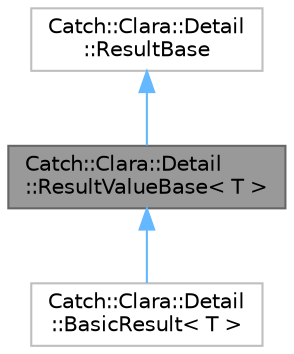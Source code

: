 digraph "Catch::Clara::Detail::ResultValueBase&lt; T &gt;"
{
 // LATEX_PDF_SIZE
  bgcolor="transparent";
  edge [fontname=Helvetica,fontsize=10,labelfontname=Helvetica,labelfontsize=10];
  node [fontname=Helvetica,fontsize=10,shape=box,height=0.2,width=0.4];
  Node1 [id="Node000001",label="Catch::Clara::Detail\l::ResultValueBase\< T \>",height=0.2,width=0.4,color="gray40", fillcolor="grey60", style="filled", fontcolor="black",tooltip=" "];
  Node2 -> Node1 [id="edge1_Node000001_Node000002",dir="back",color="steelblue1",style="solid",tooltip=" "];
  Node2 [id="Node000002",label="Catch::Clara::Detail\l::ResultBase",height=0.2,width=0.4,color="grey75", fillcolor="white", style="filled",URL="$classCatch_1_1Clara_1_1Detail_1_1ResultBase.html",tooltip=" "];
  Node1 -> Node3 [id="edge2_Node000001_Node000003",dir="back",color="steelblue1",style="solid",tooltip=" "];
  Node3 [id="Node000003",label="Catch::Clara::Detail\l::BasicResult\< T \>",height=0.2,width=0.4,color="grey75", fillcolor="white", style="filled",URL="$classCatch_1_1Clara_1_1Detail_1_1BasicResult.html",tooltip=" "];
}
